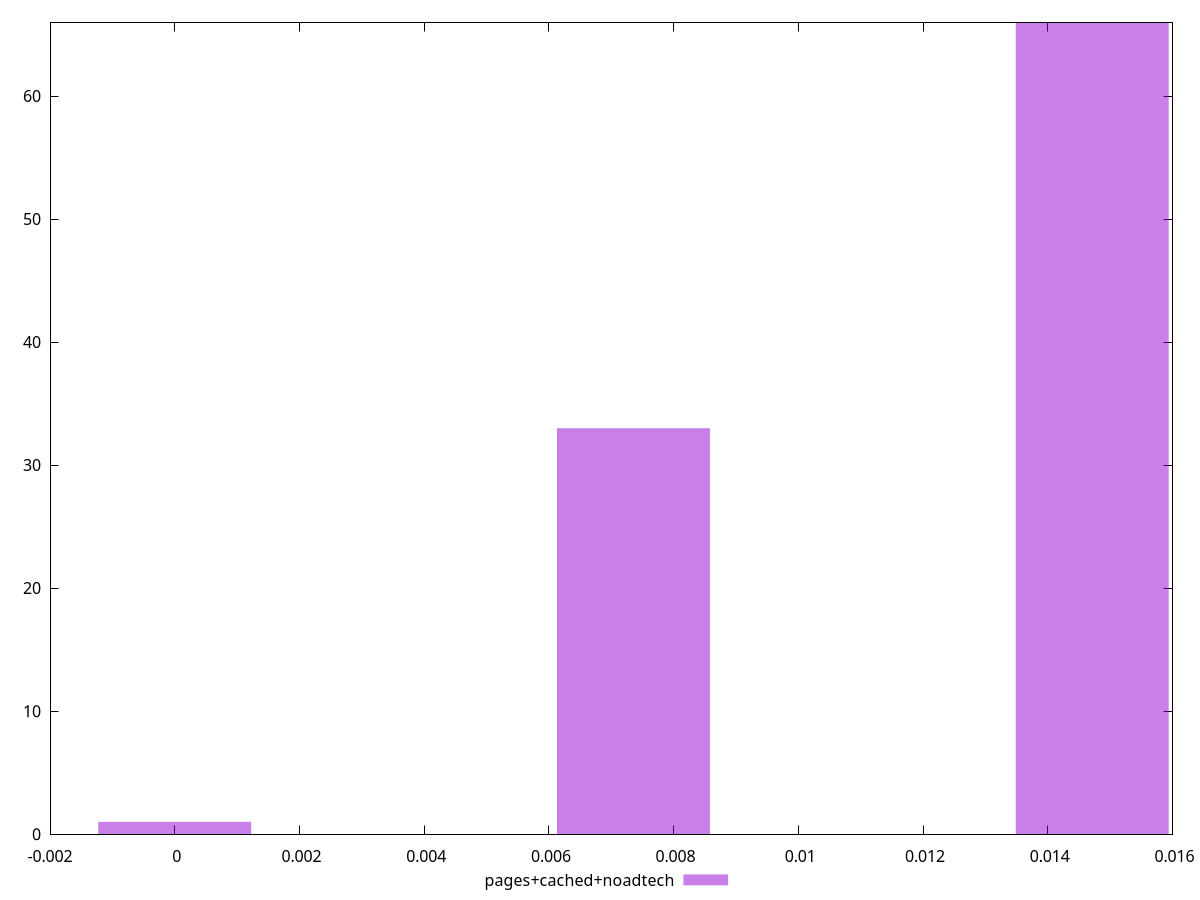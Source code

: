 $_pagesCachedNoadtech <<EOF
0.007356349791613984 33
0.014712699583227969 66
0 1
EOF
set key outside below
set terminal pngcairo
set output "report_00004_2020-11-02T20-21-41.718Z/largest-contentful-paint/pages+cached+noadtech//hist.png"
set yrange [0:66]
set boxwidth 0.0024521165972046614
set style fill transparent solid 0.5 noborder
plot $_pagesCachedNoadtech title "pages+cached+noadtech" with boxes ,